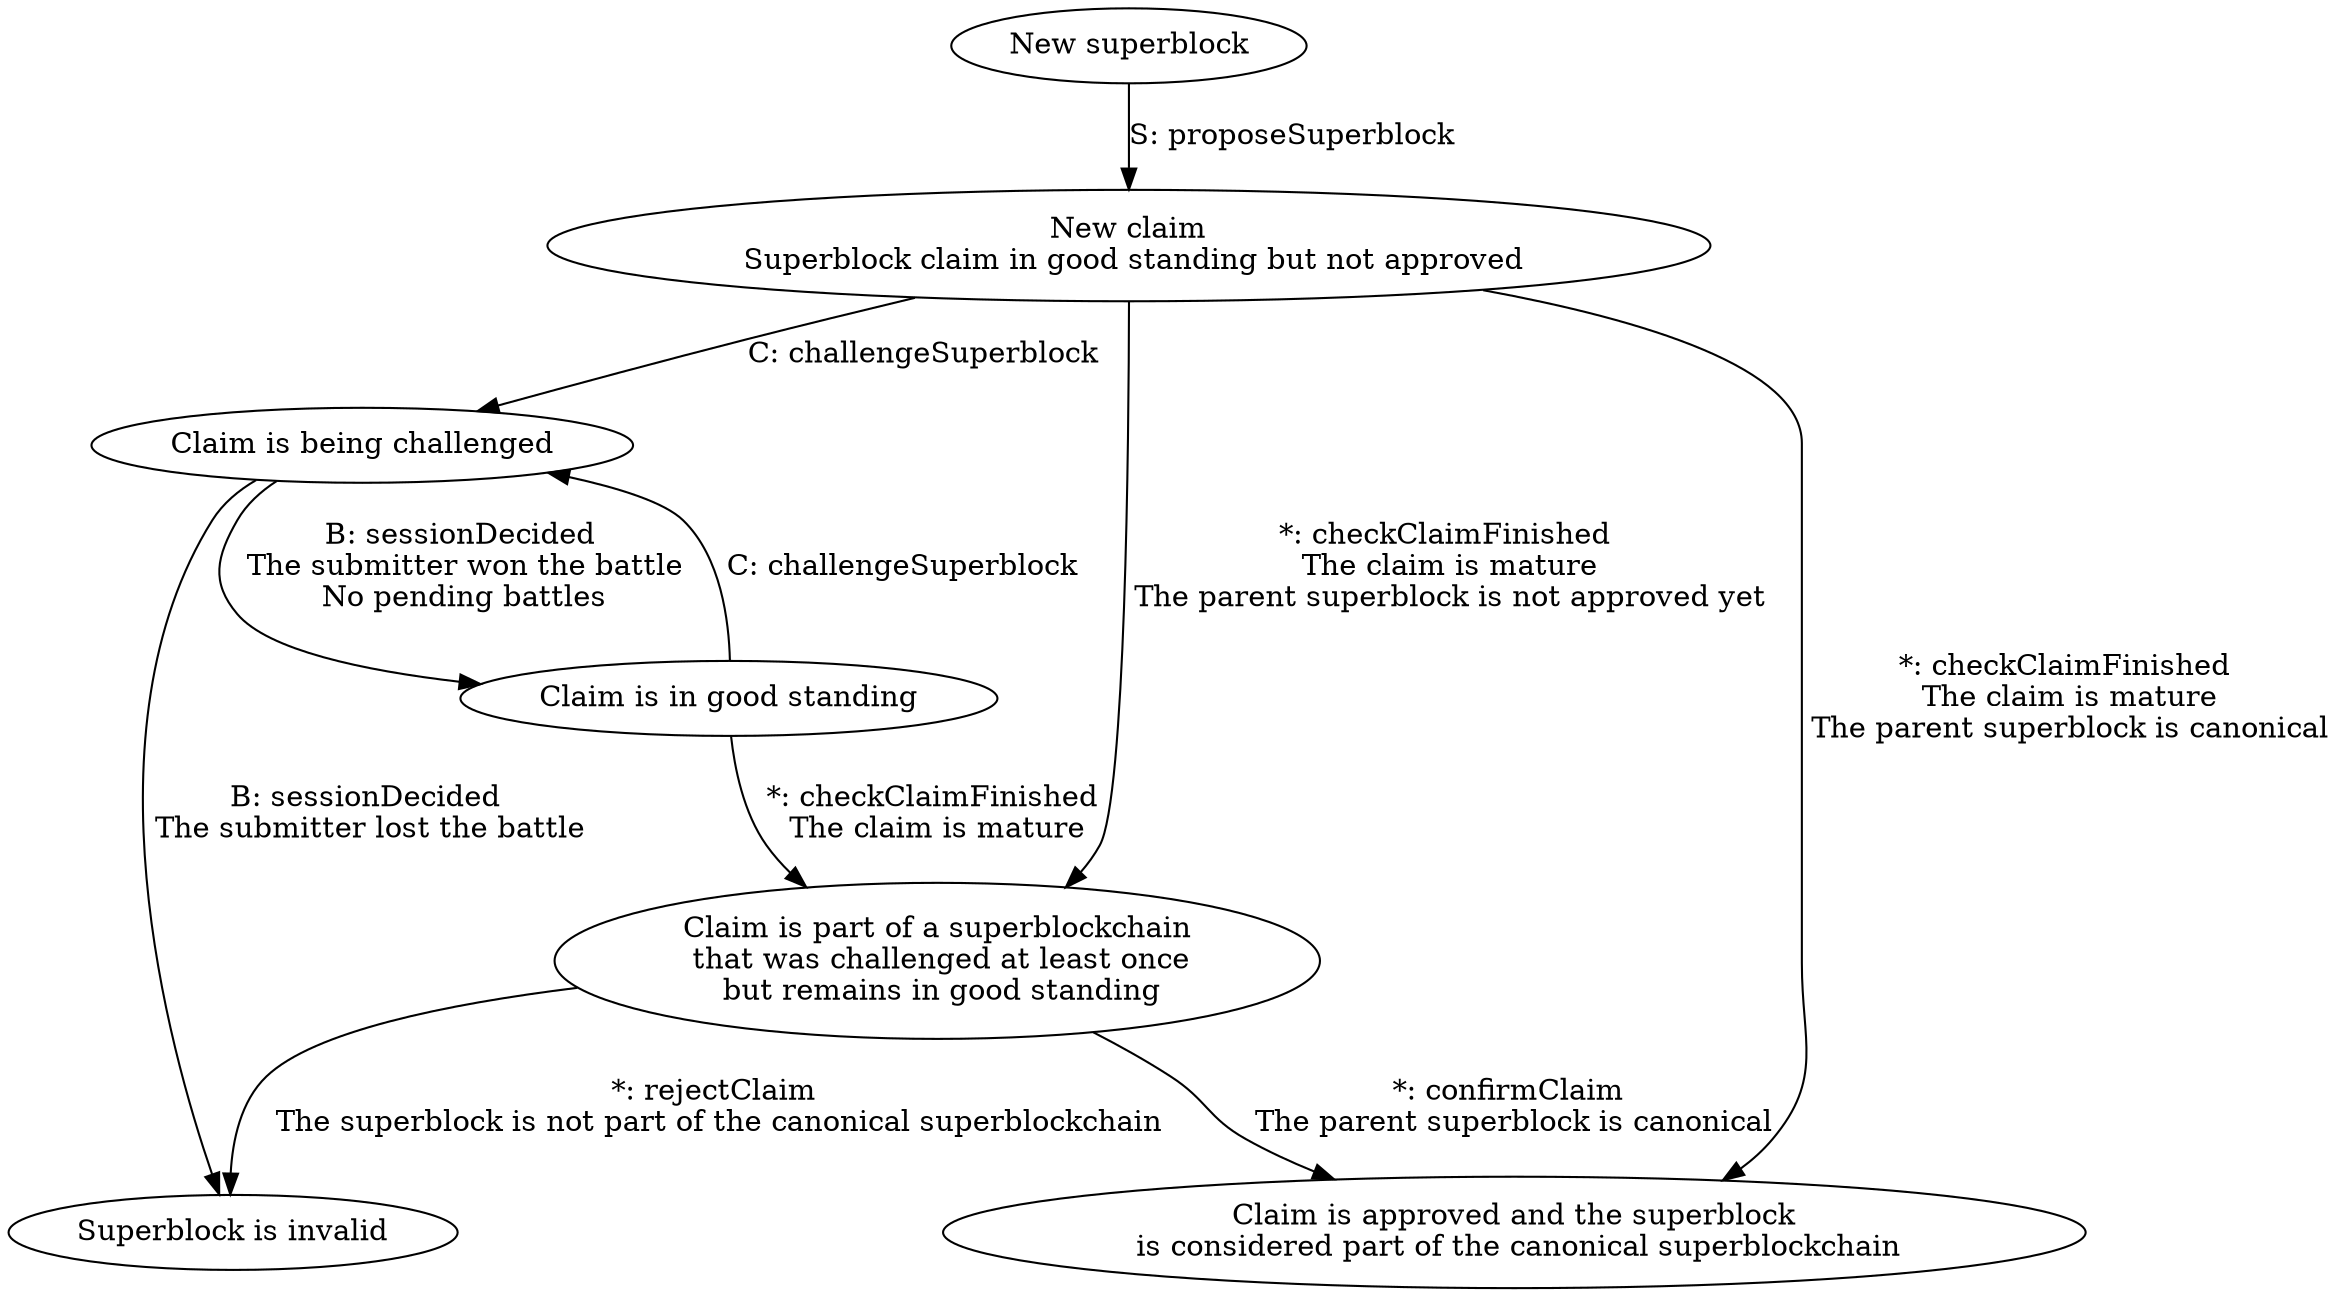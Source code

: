 digraph SuperblockClaims {

  // All edge labels refer to SuperblockClaims functions
  // All nodes map loosely to superblock status enum members found in DogeSuperblocks

  {
    node []
    NewSuperblock [label="New superblock"]
    ClaimSubmitted [label="New claim\n Superblock claim in good standing but not approved"]
    BattleOverClaim [label="Claim is being challenged"]
    GoodSuperblock [label="Claim is in good standing"]
    SemiApprovedClaim [label="Claim is part of a superblockchain\n that was challenged at least once\n but remains in good standing"]
    ApprovedClaim [label="Claim is approved and the superblock\n is considered part of the canonical superblockchain"]
    InvalidatedSuperblock [label="Superblock is invalid"]
  }



  NewSuperblock -> ClaimSubmitted [label="S: proposeSuperblock"]
  ClaimSubmitted -> BattleOverClaim [label="C: challengeSuperblock"]
  BattleOverClaim -> InvalidatedSuperblock [label="B: sessionDecided\n The submitter lost the battle"]
  BattleOverClaim -> GoodSuperblock [label="B: sessionDecided\n The submitter won the battle\n No pending battles"]
  GoodSuperblock -> SemiApprovedClaim [label="*: checkClaimFinished\n The claim is mature"]
  GoodSuperblock -> BattleOverClaim [label="C: challengeSuperblock"]
  ClaimSubmitted -> ApprovedClaim [label="*: checkClaimFinished\n The claim is mature\n The parent superblock is canonical"]
  ClaimSubmitted -> SemiApprovedClaim [label="*: checkClaimFinished\n The claim is mature\n The parent superblock is not approved yet"]
  SemiApprovedClaim -> ApprovedClaim [label="*: confirmClaim\n The parent superblock is canonical"]
  SemiApprovedClaim -> InvalidatedSuperblock [label="*: rejectClaim\n The superblock is not part of the canonical superblockchain"]
}

